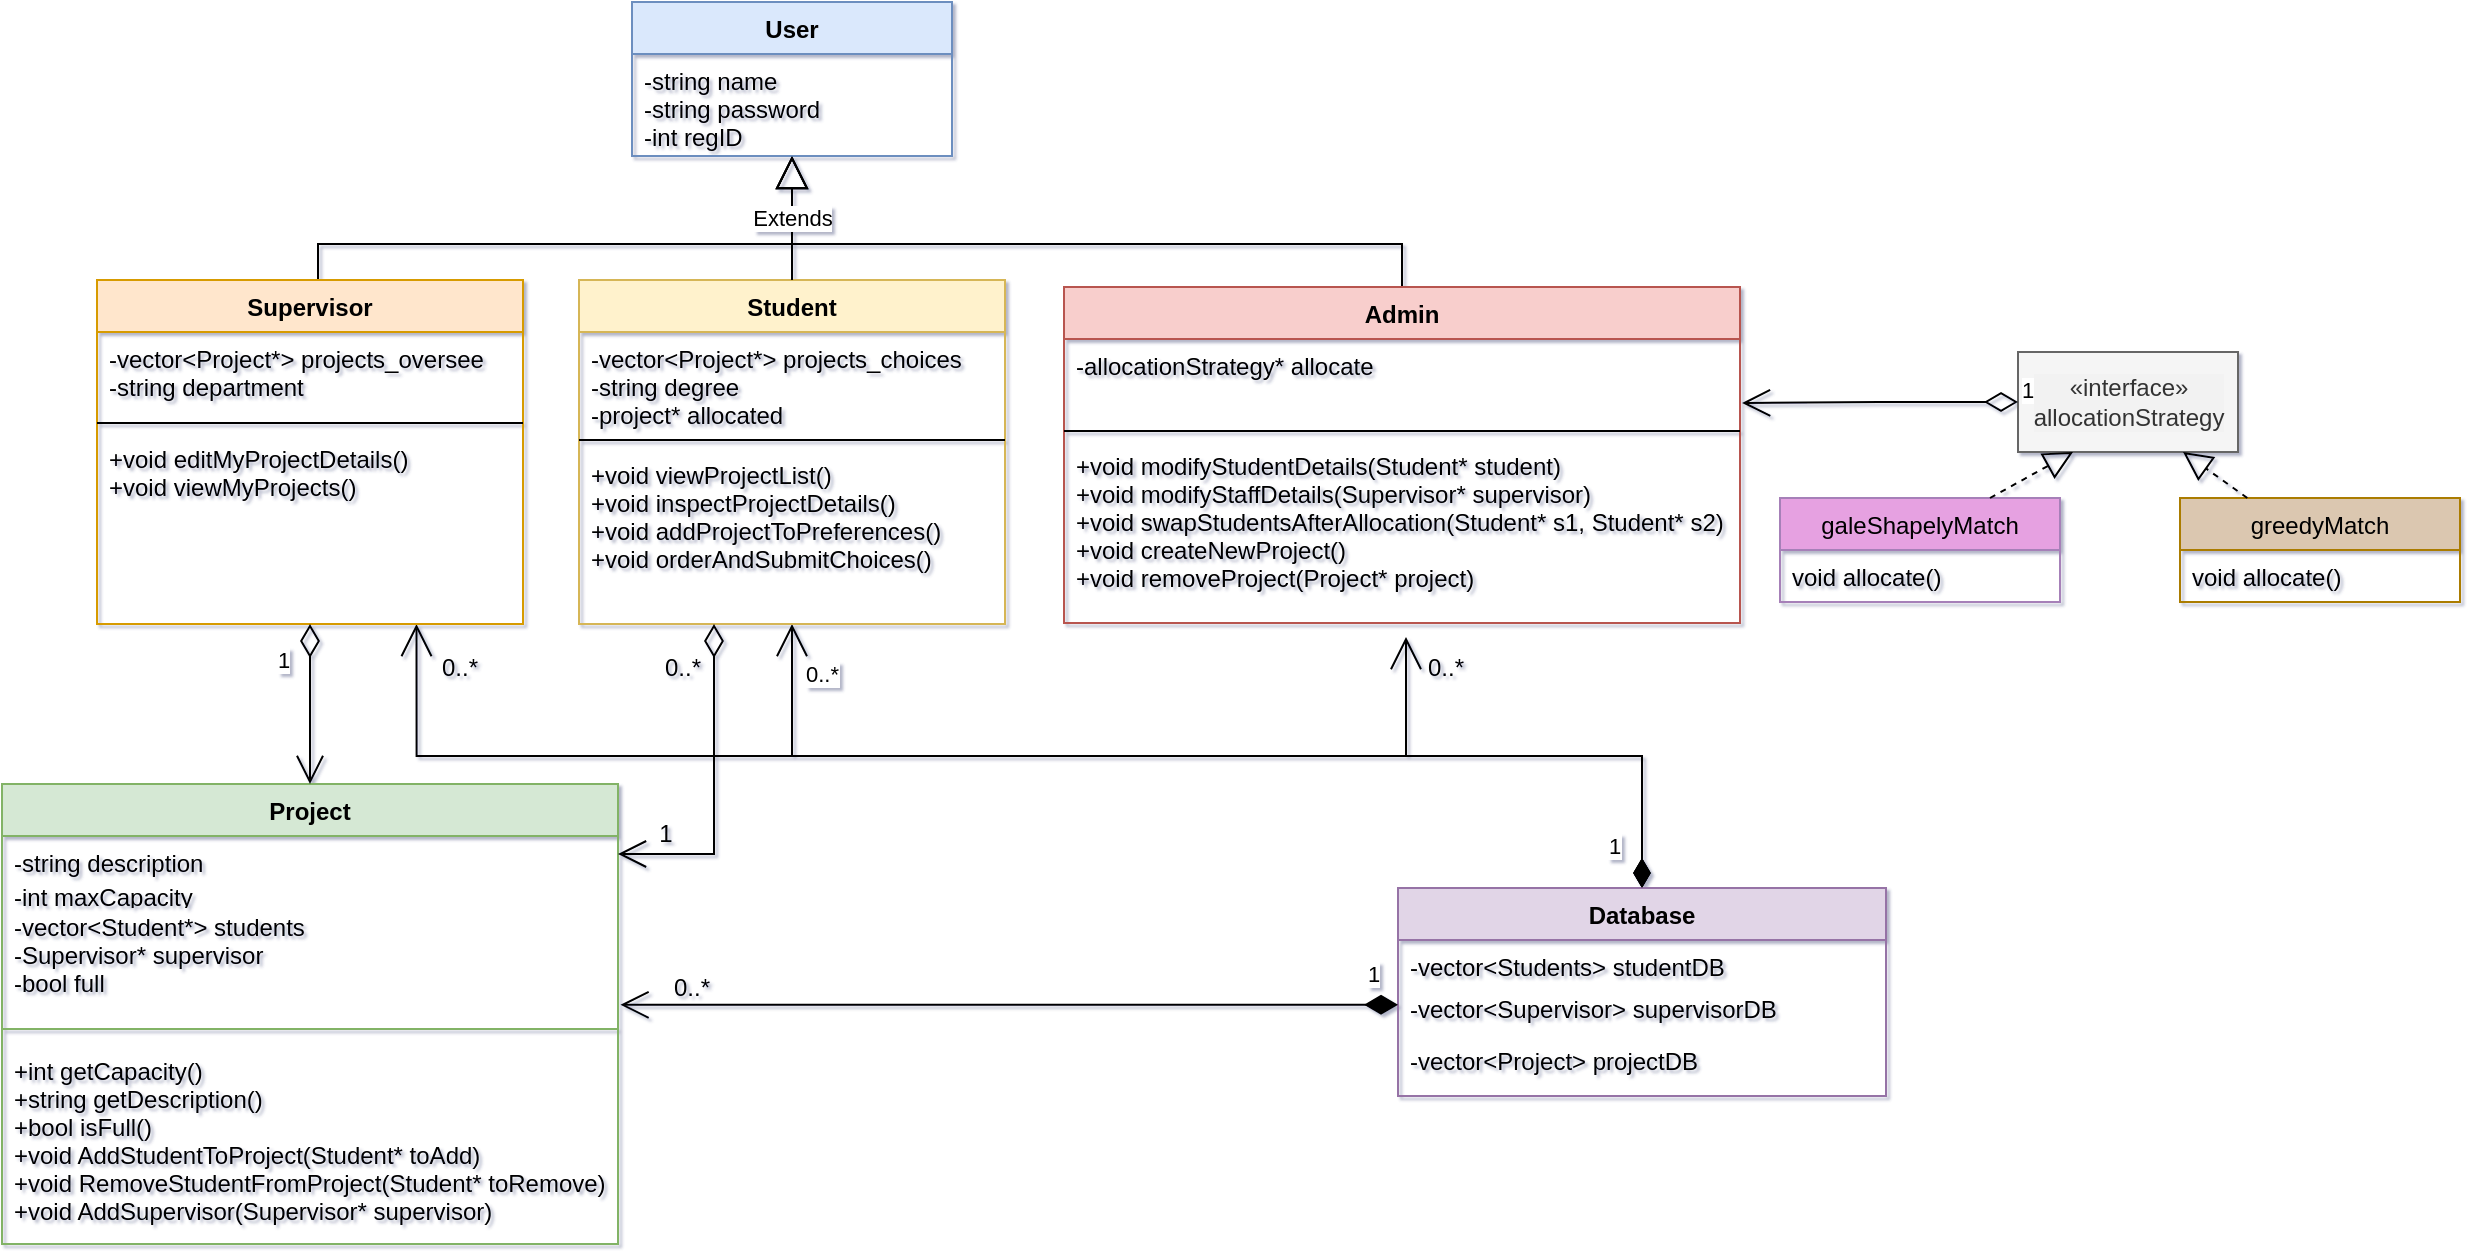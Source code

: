 <mxfile version="20.8.23" type="device"><diagram id="B_KKShG9DEXshSD3teJq" name="Page-1"><mxGraphModel dx="1393" dy="770" grid="0" gridSize="10" guides="1" tooltips="1" connect="1" arrows="1" fold="1" page="1" pageScale="1" pageWidth="1654" pageHeight="1169" background="#ffffff" math="0" shadow="1"><root><mxCell id="0"/><mxCell id="1" parent="0"/><mxCell id="01H54I0qlVWijECPMY_d-6" style="edgeStyle=orthogonalEdgeStyle;rounded=0;orthogonalLoop=1;jettySize=auto;html=1;exitX=0.5;exitY=1;exitDx=0;exitDy=0;entryX=0.5;entryY=0;entryDx=0;entryDy=0;startArrow=block;startFill=0;endArrow=none;endFill=0;startSize=14;endSize=12;" parent="1" source="pmMyAqk0N_91WHs7ntwW-19" target="pmMyAqk0N_91WHs7ntwW-27" edge="1"><mxGeometry relative="1" as="geometry"><Array as="points"><mxPoint x="601" y="344"/><mxPoint x="364" y="344"/></Array></mxGeometry></mxCell><mxCell id="01H54I0qlVWijECPMY_d-8" style="edgeStyle=orthogonalEdgeStyle;rounded=0;orthogonalLoop=1;jettySize=auto;html=1;startArrow=block;startFill=0;endArrow=none;endFill=0;startSize=14;endSize=12;" parent="1" target="pmMyAqk0N_91WHs7ntwW-47" edge="1"><mxGeometry relative="1" as="geometry"><mxPoint x="601" y="300" as="sourcePoint"/><Array as="points"><mxPoint x="601" y="344"/><mxPoint x="906" y="344"/></Array></mxGeometry></mxCell><mxCell id="pmMyAqk0N_91WHs7ntwW-19" value="User" style="swimlane;fontStyle=1;align=center;verticalAlign=top;childLayout=stackLayout;horizontal=1;startSize=26;horizontalStack=0;resizeParent=1;resizeParentMax=0;resizeLast=0;collapsible=1;marginBottom=0;fillColor=#dae8fc;strokeColor=#6c8ebf;" parent="1" vertex="1"><mxGeometry x="521" y="223" width="160" height="77" as="geometry"/></mxCell><mxCell id="pmMyAqk0N_91WHs7ntwW-20" value="-string name&#10;-string password&#10;-int regID" style="text;strokeColor=none;fillColor=none;align=left;verticalAlign=top;spacingLeft=4;spacingRight=4;overflow=hidden;rotatable=0;points=[[0,0.5],[1,0.5]];portConstraint=eastwest;" parent="pmMyAqk0N_91WHs7ntwW-19" vertex="1"><mxGeometry y="26" width="160" height="51" as="geometry"/></mxCell><mxCell id="01H54I0qlVWijECPMY_d-132" value="1" style="edgeStyle=orthogonalEdgeStyle;rounded=0;orthogonalLoop=1;jettySize=auto;html=1;exitX=0.75;exitY=1;exitDx=0;exitDy=0;startArrow=open;startFill=0;endArrow=diamondThin;endFill=1;startSize=14;endSize=12;entryX=0.5;entryY=0;entryDx=0;entryDy=0;" parent="1" source="pmMyAqk0N_91WHs7ntwW-27" target="jREfspTzZIfG9QH5ADm0-15" edge="1"><mxGeometry x="0.944" y="-14" relative="1" as="geometry"><mxPoint x="510.964" y="587.253" as="targetPoint"/><mxPoint as="offset"/></mxGeometry></mxCell><mxCell id="pmMyAqk0N_91WHs7ntwW-27" value="Supervisor" style="swimlane;fontStyle=1;align=center;verticalAlign=top;childLayout=stackLayout;horizontal=1;startSize=26;horizontalStack=0;resizeParent=1;resizeParentMax=0;resizeLast=0;collapsible=1;marginBottom=0;fillColor=#ffe6cc;strokeColor=#d79b00;" parent="1" vertex="1"><mxGeometry x="253.5" y="362" width="213" height="172" as="geometry"><mxRectangle x="226.5" y="308" width="98" height="26" as="alternateBounds"/></mxGeometry></mxCell><mxCell id="pmMyAqk0N_91WHs7ntwW-28" value="-vector&lt;Project*&gt; projects_oversee&#10;-string department&#10;" style="text;strokeColor=none;fillColor=none;align=left;verticalAlign=top;spacingLeft=4;spacingRight=4;overflow=hidden;rotatable=0;points=[[0,0.5],[1,0.5]];portConstraint=eastwest;" parent="pmMyAqk0N_91WHs7ntwW-27" vertex="1"><mxGeometry y="26" width="213" height="41" as="geometry"/></mxCell><mxCell id="pmMyAqk0N_91WHs7ntwW-29" value="" style="line;strokeWidth=1;fillColor=none;align=left;verticalAlign=middle;spacingTop=-1;spacingLeft=3;spacingRight=3;rotatable=0;labelPosition=right;points=[];portConstraint=eastwest;" parent="pmMyAqk0N_91WHs7ntwW-27" vertex="1"><mxGeometry y="67" width="213" height="9" as="geometry"/></mxCell><mxCell id="pmMyAqk0N_91WHs7ntwW-30" value="+void editMyProjectDetails()&#10;+void viewMyProjects()&#10;" style="text;strokeColor=none;fillColor=none;align=left;verticalAlign=top;spacingLeft=4;spacingRight=4;overflow=hidden;rotatable=0;points=[[0,0.5],[1,0.5]];portConstraint=eastwest;" parent="pmMyAqk0N_91WHs7ntwW-27" vertex="1"><mxGeometry y="76" width="213" height="96" as="geometry"/></mxCell><mxCell id="01H54I0qlVWijECPMY_d-133" style="edgeStyle=orthogonalEdgeStyle;rounded=0;orthogonalLoop=1;jettySize=auto;html=1;exitX=0.5;exitY=1;exitDx=0;exitDy=0;startArrow=open;startFill=0;endArrow=diamondThin;endFill=1;startSize=14;endSize=12;entryX=0.5;entryY=0;entryDx=0;entryDy=0;" parent="1" source="pmMyAqk0N_91WHs7ntwW-32" target="jREfspTzZIfG9QH5ADm0-15" edge="1"><mxGeometry relative="1" as="geometry"><mxPoint x="708.288" y="598.831" as="targetPoint"/></mxGeometry></mxCell><mxCell id="pmMyAqk0N_91WHs7ntwW-32" value="Student" style="swimlane;fontStyle=1;align=center;verticalAlign=top;childLayout=stackLayout;horizontal=1;startSize=26;horizontalStack=0;resizeParent=1;resizeParentMax=0;resizeLast=0;collapsible=1;marginBottom=0;fillColor=#fff2cc;strokeColor=#d6b656;" parent="1" vertex="1"><mxGeometry x="494.5" y="362" width="213" height="172" as="geometry"/></mxCell><mxCell id="pmMyAqk0N_91WHs7ntwW-33" value="-vector&lt;Project*&gt; projects_choices&#10;-string degree&#10;-project* allocated&#10;" style="text;strokeColor=none;fillColor=none;align=left;verticalAlign=top;spacingLeft=4;spacingRight=4;overflow=hidden;rotatable=0;points=[[0,0.5],[1,0.5]];portConstraint=eastwest;" parent="pmMyAqk0N_91WHs7ntwW-32" vertex="1"><mxGeometry y="26" width="213" height="50" as="geometry"/></mxCell><mxCell id="pmMyAqk0N_91WHs7ntwW-34" value="" style="line;strokeWidth=1;fillColor=none;align=left;verticalAlign=middle;spacingTop=-1;spacingLeft=3;spacingRight=3;rotatable=0;labelPosition=right;points=[];portConstraint=eastwest;" parent="pmMyAqk0N_91WHs7ntwW-32" vertex="1"><mxGeometry y="76" width="213" height="8" as="geometry"/></mxCell><mxCell id="pmMyAqk0N_91WHs7ntwW-35" value="+void viewProjectList()&#10;+void inspectProjectDetails()&#10;+void addProjectToPreferences()&#10;+void orderAndSubmitChoices()&#10;&#10;" style="text;strokeColor=none;fillColor=none;align=left;verticalAlign=top;spacingLeft=4;spacingRight=4;overflow=hidden;rotatable=0;points=[[0,0.5],[1,0.5]];portConstraint=eastwest;" parent="pmMyAqk0N_91WHs7ntwW-32" vertex="1"><mxGeometry y="84" width="213" height="88" as="geometry"/></mxCell><mxCell id="pmMyAqk0N_91WHs7ntwW-47" value="Admin" style="swimlane;fontStyle=1;align=center;verticalAlign=top;childLayout=stackLayout;horizontal=1;startSize=26;horizontalStack=0;resizeParent=1;resizeParentMax=0;resizeLast=0;collapsible=1;marginBottom=0;fillColor=#f8cecc;strokeColor=#b85450;" parent="1" vertex="1"><mxGeometry x="737" y="365.5" width="338" height="168" as="geometry"/></mxCell><mxCell id="pmMyAqk0N_91WHs7ntwW-48" value="-allocationStrategy* allocate&#10;   " style="text;strokeColor=none;fillColor=none;align=left;verticalAlign=top;spacingLeft=4;spacingRight=4;overflow=hidden;rotatable=0;points=[[0,0.5],[1,0.5]];portConstraint=eastwest;" parent="pmMyAqk0N_91WHs7ntwW-47" vertex="1"><mxGeometry y="26" width="338" height="42" as="geometry"/></mxCell><mxCell id="pmMyAqk0N_91WHs7ntwW-49" value="" style="line;strokeWidth=1;fillColor=none;align=left;verticalAlign=middle;spacingTop=-1;spacingLeft=3;spacingRight=3;rotatable=0;labelPosition=right;points=[];portConstraint=eastwest;" parent="pmMyAqk0N_91WHs7ntwW-47" vertex="1"><mxGeometry y="68" width="338" height="8" as="geometry"/></mxCell><mxCell id="pmMyAqk0N_91WHs7ntwW-50" value="+void modifyStudentDetails(Student* student)&#10;+void modifyStaffDetails(Supervisor* supervisor)&#10;+void swapStudentsAfterAllocation(Student* s1, Student* s2)&#10;+void createNewProject()&#10;+void removeProject(Project* project)&#10;&#10;&#10;&#10;&#10;" style="text;strokeColor=none;fillColor=none;align=left;verticalAlign=top;spacingLeft=4;spacingRight=4;overflow=hidden;rotatable=0;points=[[0,0.5],[1,0.5]];portConstraint=eastwest;" parent="pmMyAqk0N_91WHs7ntwW-47" vertex="1"><mxGeometry y="76" width="338" height="92" as="geometry"/></mxCell><mxCell id="pmMyAqk0N_91WHs7ntwW-54" value="«interface»&lt;br&gt;allocationStrategy" style="html=1;labelBackgroundColor=#F2F2F2;fillColor=#f5f5f5;fontColor=#333333;strokeColor=#666666;" parent="1" vertex="1"><mxGeometry x="1214" y="398" width="110" height="50" as="geometry"/></mxCell><mxCell id="jREfspTzZIfG9QH5ADm0-5" value="galeShapelyMatch" style="swimlane;fontStyle=0;childLayout=stackLayout;horizontal=1;startSize=26;fillColor=#E6A1E1;horizontalStack=0;resizeParent=1;resizeParentMax=0;resizeLast=0;collapsible=1;marginBottom=0;strokeColor=#A680B8;" parent="1" vertex="1"><mxGeometry x="1095" y="471" width="140" height="52" as="geometry"/></mxCell><mxCell id="jREfspTzZIfG9QH5ADm0-7" value="void allocate()" style="text;strokeColor=none;fillColor=none;align=left;verticalAlign=top;spacingLeft=4;spacingRight=4;overflow=hidden;rotatable=0;points=[[0,0.5],[1,0.5]];portConstraint=eastwest;" parent="jREfspTzZIfG9QH5ADm0-5" vertex="1"><mxGeometry y="26" width="140" height="26" as="geometry"/></mxCell><mxCell id="jREfspTzZIfG9QH5ADm0-9" value="greedyMatch" style="swimlane;fontStyle=0;childLayout=stackLayout;horizontal=1;startSize=26;fillColor=#DBC7B0;horizontalStack=0;resizeParent=1;resizeParentMax=0;resizeLast=0;collapsible=1;marginBottom=0;strokeColor=#AB7B00;" parent="1" vertex="1"><mxGeometry x="1295" y="471" width="140" height="52" as="geometry"/></mxCell><mxCell id="jREfspTzZIfG9QH5ADm0-11" value="void allocate()" style="text;strokeColor=none;fillColor=none;align=left;verticalAlign=top;spacingLeft=4;spacingRight=4;overflow=hidden;rotatable=0;points=[[0,0.5],[1,0.5]];portConstraint=eastwest;" parent="jREfspTzZIfG9QH5ADm0-9" vertex="1"><mxGeometry y="26" width="140" height="26" as="geometry"/></mxCell><mxCell id="jREfspTzZIfG9QH5ADm0-13" value="" style="endArrow=block;dashed=1;endFill=0;endSize=12;html=1;rounded=0;exitX=0.75;exitY=0;exitDx=0;exitDy=0;entryX=0.25;entryY=1;entryDx=0;entryDy=0;" parent="1" source="jREfspTzZIfG9QH5ADm0-5" target="pmMyAqk0N_91WHs7ntwW-54" edge="1"><mxGeometry width="160" relative="1" as="geometry"><mxPoint x="1285" y="420" as="sourcePoint"/><mxPoint x="1201.833" y="454" as="targetPoint"/></mxGeometry></mxCell><mxCell id="jREfspTzZIfG9QH5ADm0-14" value="" style="endArrow=block;dashed=1;endFill=0;endSize=12;html=1;rounded=0;entryX=0.75;entryY=1;entryDx=0;entryDy=0;" parent="1" source="jREfspTzZIfG9QH5ADm0-9" target="pmMyAqk0N_91WHs7ntwW-54" edge="1"><mxGeometry width="160" relative="1" as="geometry"><mxPoint x="1486" y="446" as="sourcePoint"/><mxPoint x="1273.38" y="456.1" as="targetPoint"/></mxGeometry></mxCell><mxCell id="jREfspTzZIfG9QH5ADm0-15" value="Database" style="swimlane;fontStyle=1;childLayout=stackLayout;horizontal=1;startSize=26;fillColor=#e1d5e7;horizontalStack=0;resizeParent=1;resizeParentMax=0;resizeLast=0;collapsible=1;marginBottom=0;strokeColor=#9673a6;" parent="1" vertex="1"><mxGeometry x="904" y="666" width="244" height="104" as="geometry"/></mxCell><mxCell id="jREfspTzZIfG9QH5ADm0-16" value="-vector&lt;Students&gt; studentDB" style="text;strokeColor=none;fillColor=none;align=left;verticalAlign=top;spacingLeft=4;spacingRight=4;overflow=hidden;rotatable=0;points=[[0,0.5],[1,0.5]];portConstraint=eastwest;" parent="jREfspTzZIfG9QH5ADm0-15" vertex="1"><mxGeometry y="26" width="244" height="21" as="geometry"/></mxCell><mxCell id="jREfspTzZIfG9QH5ADm0-17" value="-vector&lt;Supervisor&gt; supervisorDB" style="text;strokeColor=none;fillColor=none;align=left;verticalAlign=top;spacingLeft=4;spacingRight=4;overflow=hidden;rotatable=0;points=[[0,0.5],[1,0.5]];portConstraint=eastwest;" parent="jREfspTzZIfG9QH5ADm0-15" vertex="1"><mxGeometry y="47" width="244" height="26" as="geometry"/></mxCell><mxCell id="jREfspTzZIfG9QH5ADm0-18" value="-vector&lt;Project&gt; projectDB&#10;" style="text;strokeColor=none;fillColor=none;align=left;verticalAlign=top;spacingLeft=4;spacingRight=4;overflow=hidden;rotatable=0;points=[[0,0.5],[1,0.5]];portConstraint=eastwest;" parent="jREfspTzZIfG9QH5ADm0-15" vertex="1"><mxGeometry y="73" width="244" height="31" as="geometry"/></mxCell><mxCell id="jREfspTzZIfG9QH5ADm0-22" value="Project" style="swimlane;fontStyle=1;childLayout=stackLayout;horizontal=1;startSize=26;fillColor=#d5e8d4;horizontalStack=0;resizeParent=1;resizeParentMax=0;resizeLast=0;collapsible=1;marginBottom=0;strokeColor=#82b366;" parent="1" vertex="1"><mxGeometry x="206" y="614" width="308" height="230" as="geometry"/></mxCell><mxCell id="jREfspTzZIfG9QH5ADm0-23" value="-string description" style="text;strokeColor=none;fillColor=none;align=left;verticalAlign=top;spacingLeft=4;spacingRight=4;overflow=hidden;rotatable=0;points=[[0,0.5],[1,0.5]];portConstraint=eastwest;" parent="jREfspTzZIfG9QH5ADm0-22" vertex="1"><mxGeometry y="26" width="308" height="17" as="geometry"/></mxCell><mxCell id="jREfspTzZIfG9QH5ADm0-24" value="-int maxCapacity" style="text;strokeColor=none;fillColor=none;align=left;verticalAlign=top;spacingLeft=4;spacingRight=4;overflow=hidden;rotatable=0;points=[[0,0.5],[1,0.5]];portConstraint=eastwest;" parent="jREfspTzZIfG9QH5ADm0-22" vertex="1"><mxGeometry y="43" width="308" height="15" as="geometry"/></mxCell><mxCell id="jREfspTzZIfG9QH5ADm0-25" value="-vector&lt;Student*&gt; students&#10;-Supervisor* supervisor&#10;-bool full" style="text;strokeColor=none;fillColor=none;align=left;verticalAlign=top;spacingLeft=4;spacingRight=4;overflow=hidden;rotatable=0;points=[[0,0.5],[1,0.5]];portConstraint=eastwest;" parent="jREfspTzZIfG9QH5ADm0-22" vertex="1"><mxGeometry y="58" width="308" height="57" as="geometry"/></mxCell><mxCell id="jREfspTzZIfG9QH5ADm0-44" value="" style="line;strokeWidth=1;fillColor=none;align=left;verticalAlign=middle;spacingTop=-1;spacingLeft=3;spacingRight=3;rotatable=0;labelPosition=right;points=[];portConstraint=eastwest;strokeColor=inherit;" parent="jREfspTzZIfG9QH5ADm0-22" vertex="1"><mxGeometry y="115" width="308" height="15" as="geometry"/></mxCell><mxCell id="jREfspTzZIfG9QH5ADm0-52" value="+int getCapacity()&#10;+string getDescription()&#10;+bool isFull()&#10;+void AddStudentToProject(Student* toAdd)&#10;+void RemoveStudentFromProject(Student* toRemove)&#10;+void AddSupervisor(Supervisor* supervisor)&#10;" style="text;strokeColor=none;fillColor=none;align=left;verticalAlign=top;spacingLeft=4;spacingRight=4;overflow=hidden;rotatable=0;points=[[0,0.5],[1,0.5]];portConstraint=eastwest;" parent="jREfspTzZIfG9QH5ADm0-22" vertex="1"><mxGeometry y="130" width="308" height="100" as="geometry"/></mxCell><mxCell id="jREfspTzZIfG9QH5ADm0-32" value="1" style="endArrow=open;html=1;endSize=12;startArrow=diamondThin;startSize=14;startFill=0;edgeStyle=orthogonalEdgeStyle;align=left;verticalAlign=bottom;rounded=0;entryX=0.5;entryY=0;entryDx=0;entryDy=0;exitX=0.5;exitY=1;exitDx=0;exitDy=0;" parent="1" source="pmMyAqk0N_91WHs7ntwW-27" target="jREfspTzZIfG9QH5ADm0-22" edge="1"><mxGeometry x="-0.325" y="-18" relative="1" as="geometry"><mxPoint x="342" y="419" as="sourcePoint"/><mxPoint x="304" y="646" as="targetPoint"/><Array as="points"/><mxPoint as="offset"/></mxGeometry></mxCell><mxCell id="jREfspTzZIfG9QH5ADm0-33" value="0..*" style="endArrow=open;html=1;endSize=12;startArrow=diamondThin;startSize=14;startFill=0;edgeStyle=orthogonalEdgeStyle;align=left;verticalAlign=bottom;rounded=0;entryX=1;entryY=0.5;entryDx=0;entryDy=0;" parent="1" source="pmMyAqk0N_91WHs7ntwW-35" target="jREfspTzZIfG9QH5ADm0-23" edge="1"><mxGeometry x="-0.584" y="44" relative="1" as="geometry"><mxPoint x="553" y="575" as="sourcePoint"/><mxPoint x="610" y="706" as="targetPoint"/><Array as="points"><mxPoint x="562" y="649"/><mxPoint x="514" y="649"/></Array><mxPoint as="offset"/></mxGeometry></mxCell><mxCell id="jREfspTzZIfG9QH5ADm0-35" value="0..*" style="text;strokeColor=none;align=center;fillColor=none;html=1;verticalAlign=middle;whiteSpace=wrap;rounded=0;" parent="1" vertex="1"><mxGeometry x="521" y="701" width="60" height="30" as="geometry"/></mxCell><mxCell id="01H54I0qlVWijECPMY_d-134" style="edgeStyle=orthogonalEdgeStyle;rounded=0;orthogonalLoop=1;jettySize=auto;html=1;exitX=0;exitY=0;exitDx=0;exitDy=0;entryX=0.5;entryY=0;entryDx=0;entryDy=0;startArrow=open;startFill=0;endArrow=diamondThin;endFill=1;startSize=14;endSize=12;" parent="1" source="jREfspTzZIfG9QH5ADm0-36" target="jREfspTzZIfG9QH5ADm0-15" edge="1"><mxGeometry relative="1" as="geometry"><Array as="points"><mxPoint x="908" y="600"/><mxPoint x="1026" y="600"/></Array></mxGeometry></mxCell><mxCell id="jREfspTzZIfG9QH5ADm0-36" value="0..*" style="text;strokeColor=none;align=center;fillColor=none;html=1;verticalAlign=middle;whiteSpace=wrap;rounded=0;" parent="1" vertex="1"><mxGeometry x="908" y="540.5" width="40" height="30" as="geometry"/></mxCell><mxCell id="jREfspTzZIfG9QH5ADm0-37" value="0..*" style="text;strokeColor=none;align=center;fillColor=none;html=1;verticalAlign=middle;whiteSpace=wrap;rounded=0;" parent="1" vertex="1"><mxGeometry x="418" y="540.5" width="33.5" height="30" as="geometry"/></mxCell><mxCell id="jREfspTzZIfG9QH5ADm0-39" value="1" style="text;strokeColor=none;align=center;fillColor=none;html=1;verticalAlign=middle;whiteSpace=wrap;rounded=0;" parent="1" vertex="1"><mxGeometry x="508" y="624" width="60" height="30" as="geometry"/></mxCell><mxCell id="jREfspTzZIfG9QH5ADm0-46" value="1" style="endArrow=open;html=1;endSize=12;startArrow=diamondThin;startSize=14;startFill=1;edgeStyle=orthogonalEdgeStyle;align=left;verticalAlign=bottom;rounded=0;entryX=1.004;entryY=0.919;entryDx=0;entryDy=0;entryPerimeter=0;" parent="1" source="jREfspTzZIfG9QH5ADm0-17" target="jREfspTzZIfG9QH5ADm0-25" edge="1"><mxGeometry x="-0.909" y="-6" relative="1" as="geometry"><mxPoint x="865" y="711" as="sourcePoint"/><mxPoint x="951" y="818" as="targetPoint"/><Array as="points"><mxPoint x="711" y="724"/></Array><mxPoint as="offset"/></mxGeometry></mxCell><mxCell id="jREfspTzZIfG9QH5ADm0-47" value="0..*" style="text;strokeColor=none;align=center;fillColor=none;html=1;verticalAlign=middle;whiteSpace=wrap;rounded=0;" parent="1" vertex="1"><mxGeometry x="525" y="547" width="43" height="17" as="geometry"/></mxCell><mxCell id="jREfspTzZIfG9QH5ADm0-57" value="1" style="endArrow=open;html=1;endSize=12;startArrow=diamondThin;startSize=14;startFill=0;edgeStyle=orthogonalEdgeStyle;align=left;verticalAlign=bottom;rounded=0;entryX=1.003;entryY=0.762;entryDx=0;entryDy=0;entryPerimeter=0;exitX=0;exitY=0.5;exitDx=0;exitDy=0;" parent="1" source="pmMyAqk0N_91WHs7ntwW-54" target="pmMyAqk0N_91WHs7ntwW-48" edge="1"><mxGeometry x="-1" y="3" relative="1" as="geometry"><mxPoint x="1247" y="234" as="sourcePoint"/><mxPoint x="1407" y="234" as="targetPoint"/></mxGeometry></mxCell><mxCell id="01H54I0qlVWijECPMY_d-4" value="Extends" style="edgeStyle=orthogonalEdgeStyle;rounded=0;orthogonalLoop=1;jettySize=auto;html=1;exitX=0.5;exitY=1;exitDx=0;exitDy=0;entryX=0.5;entryY=0;entryDx=0;entryDy=0;startArrow=block;startFill=0;endArrow=none;endFill=0;startSize=14;endSize=12;" parent="1" source="pmMyAqk0N_91WHs7ntwW-19" target="pmMyAqk0N_91WHs7ntwW-32" edge="1"><mxGeometry relative="1" as="geometry"/></mxCell></root></mxGraphModel></diagram></mxfile>